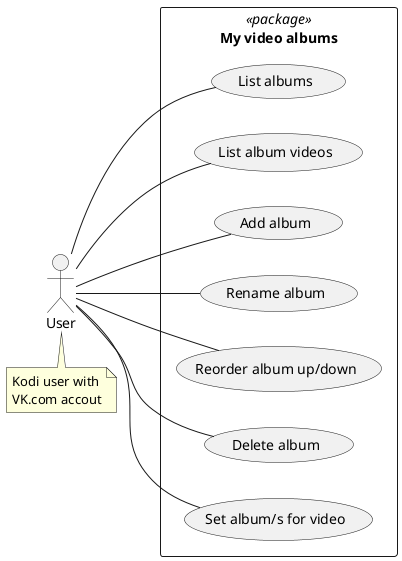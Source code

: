 @startuml
left to right direction

'user
actor "User" as user
note "Kodi user with\nVK.com accout" as n
    user . n

'my video albums
rectangle "My video albums" <<package>> {
    user -- (List albums)
    user -- (List album videos)
    user -- (Add album)
    user -- (Rename album)
    user -- (Reorder album up/down)
    user -- (Delete album)
    user -- (Set album/s for video)
}

@enduml